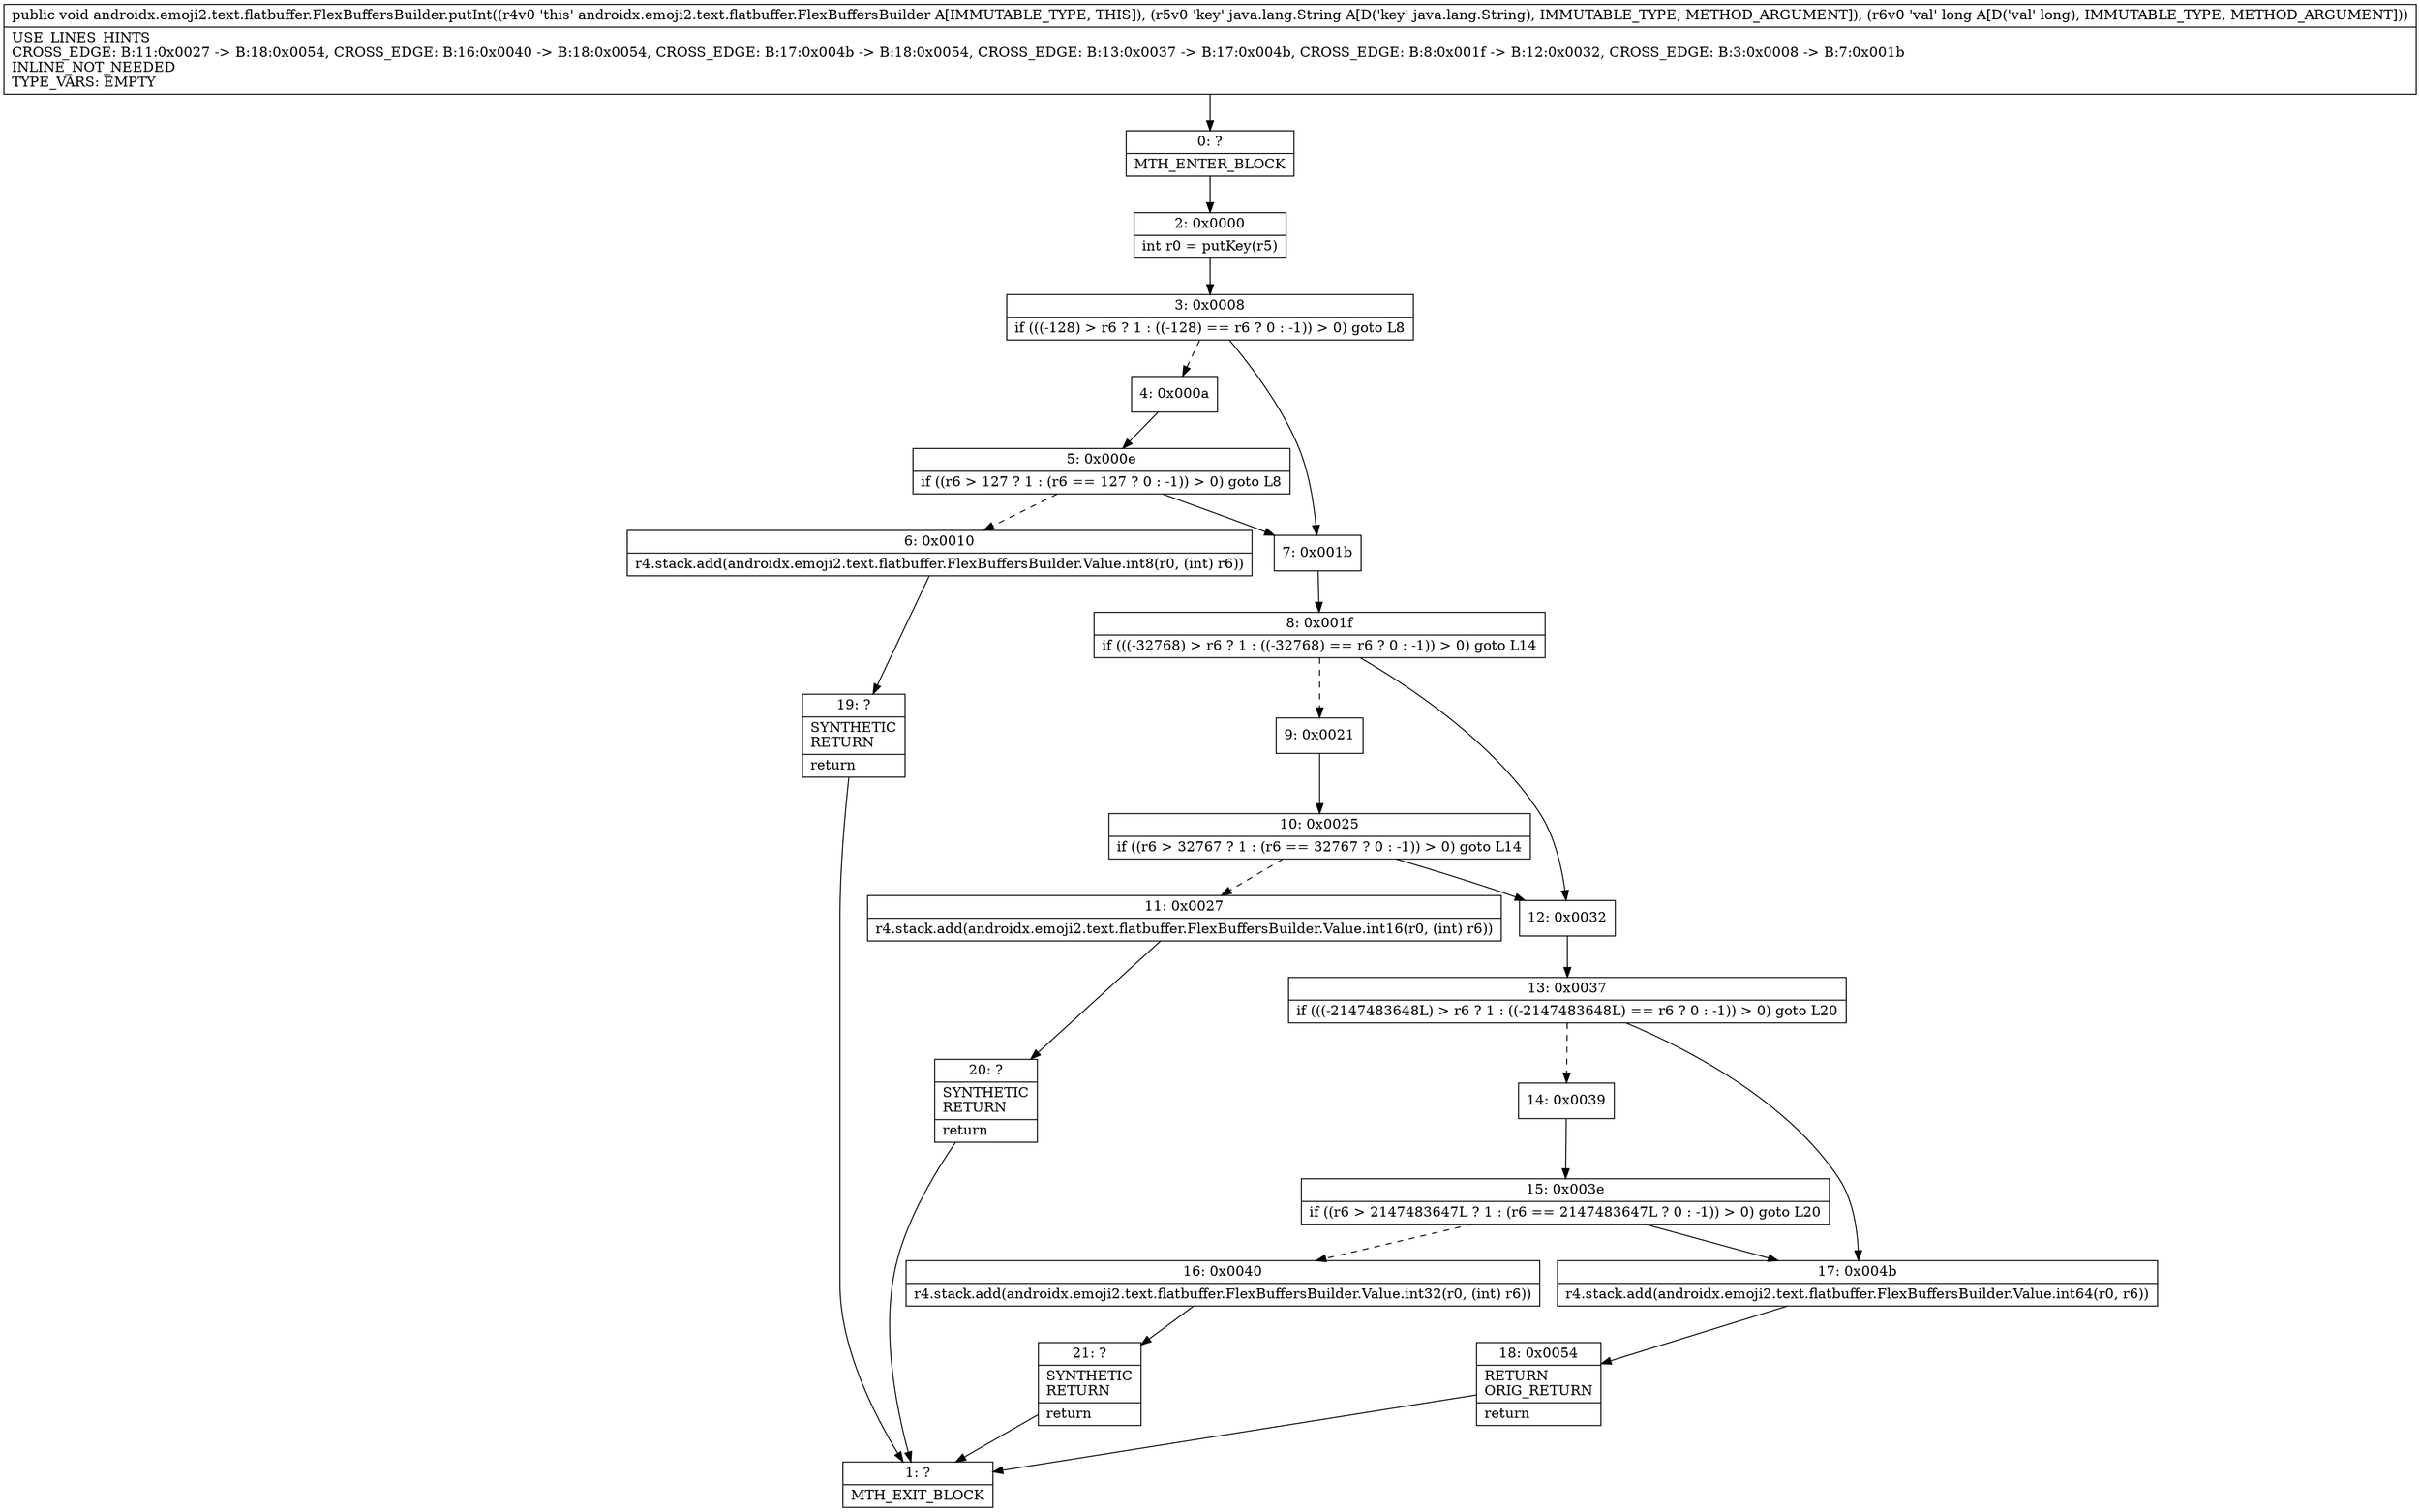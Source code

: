 digraph "CFG forandroidx.emoji2.text.flatbuffer.FlexBuffersBuilder.putInt(Ljava\/lang\/String;J)V" {
Node_0 [shape=record,label="{0\:\ ?|MTH_ENTER_BLOCK\l}"];
Node_2 [shape=record,label="{2\:\ 0x0000|int r0 = putKey(r5)\l}"];
Node_3 [shape=record,label="{3\:\ 0x0008|if (((\-128) \> r6 ? 1 : ((\-128) == r6 ? 0 : \-1)) \> 0) goto L8\l}"];
Node_4 [shape=record,label="{4\:\ 0x000a}"];
Node_5 [shape=record,label="{5\:\ 0x000e|if ((r6 \> 127 ? 1 : (r6 == 127 ? 0 : \-1)) \> 0) goto L8\l}"];
Node_6 [shape=record,label="{6\:\ 0x0010|r4.stack.add(androidx.emoji2.text.flatbuffer.FlexBuffersBuilder.Value.int8(r0, (int) r6))\l}"];
Node_19 [shape=record,label="{19\:\ ?|SYNTHETIC\lRETURN\l|return\l}"];
Node_1 [shape=record,label="{1\:\ ?|MTH_EXIT_BLOCK\l}"];
Node_7 [shape=record,label="{7\:\ 0x001b}"];
Node_8 [shape=record,label="{8\:\ 0x001f|if (((\-32768) \> r6 ? 1 : ((\-32768) == r6 ? 0 : \-1)) \> 0) goto L14\l}"];
Node_9 [shape=record,label="{9\:\ 0x0021}"];
Node_10 [shape=record,label="{10\:\ 0x0025|if ((r6 \> 32767 ? 1 : (r6 == 32767 ? 0 : \-1)) \> 0) goto L14\l}"];
Node_11 [shape=record,label="{11\:\ 0x0027|r4.stack.add(androidx.emoji2.text.flatbuffer.FlexBuffersBuilder.Value.int16(r0, (int) r6))\l}"];
Node_20 [shape=record,label="{20\:\ ?|SYNTHETIC\lRETURN\l|return\l}"];
Node_12 [shape=record,label="{12\:\ 0x0032}"];
Node_13 [shape=record,label="{13\:\ 0x0037|if (((\-2147483648L) \> r6 ? 1 : ((\-2147483648L) == r6 ? 0 : \-1)) \> 0) goto L20\l}"];
Node_14 [shape=record,label="{14\:\ 0x0039}"];
Node_15 [shape=record,label="{15\:\ 0x003e|if ((r6 \> 2147483647L ? 1 : (r6 == 2147483647L ? 0 : \-1)) \> 0) goto L20\l}"];
Node_16 [shape=record,label="{16\:\ 0x0040|r4.stack.add(androidx.emoji2.text.flatbuffer.FlexBuffersBuilder.Value.int32(r0, (int) r6))\l}"];
Node_21 [shape=record,label="{21\:\ ?|SYNTHETIC\lRETURN\l|return\l}"];
Node_17 [shape=record,label="{17\:\ 0x004b|r4.stack.add(androidx.emoji2.text.flatbuffer.FlexBuffersBuilder.Value.int64(r0, r6))\l}"];
Node_18 [shape=record,label="{18\:\ 0x0054|RETURN\lORIG_RETURN\l|return\l}"];
MethodNode[shape=record,label="{public void androidx.emoji2.text.flatbuffer.FlexBuffersBuilder.putInt((r4v0 'this' androidx.emoji2.text.flatbuffer.FlexBuffersBuilder A[IMMUTABLE_TYPE, THIS]), (r5v0 'key' java.lang.String A[D('key' java.lang.String), IMMUTABLE_TYPE, METHOD_ARGUMENT]), (r6v0 'val' long A[D('val' long), IMMUTABLE_TYPE, METHOD_ARGUMENT]))  | USE_LINES_HINTS\lCROSS_EDGE: B:11:0x0027 \-\> B:18:0x0054, CROSS_EDGE: B:16:0x0040 \-\> B:18:0x0054, CROSS_EDGE: B:17:0x004b \-\> B:18:0x0054, CROSS_EDGE: B:13:0x0037 \-\> B:17:0x004b, CROSS_EDGE: B:8:0x001f \-\> B:12:0x0032, CROSS_EDGE: B:3:0x0008 \-\> B:7:0x001b\lINLINE_NOT_NEEDED\lTYPE_VARS: EMPTY\l}"];
MethodNode -> Node_0;Node_0 -> Node_2;
Node_2 -> Node_3;
Node_3 -> Node_4[style=dashed];
Node_3 -> Node_7;
Node_4 -> Node_5;
Node_5 -> Node_6[style=dashed];
Node_5 -> Node_7;
Node_6 -> Node_19;
Node_19 -> Node_1;
Node_7 -> Node_8;
Node_8 -> Node_9[style=dashed];
Node_8 -> Node_12;
Node_9 -> Node_10;
Node_10 -> Node_11[style=dashed];
Node_10 -> Node_12;
Node_11 -> Node_20;
Node_20 -> Node_1;
Node_12 -> Node_13;
Node_13 -> Node_14[style=dashed];
Node_13 -> Node_17;
Node_14 -> Node_15;
Node_15 -> Node_16[style=dashed];
Node_15 -> Node_17;
Node_16 -> Node_21;
Node_21 -> Node_1;
Node_17 -> Node_18;
Node_18 -> Node_1;
}

